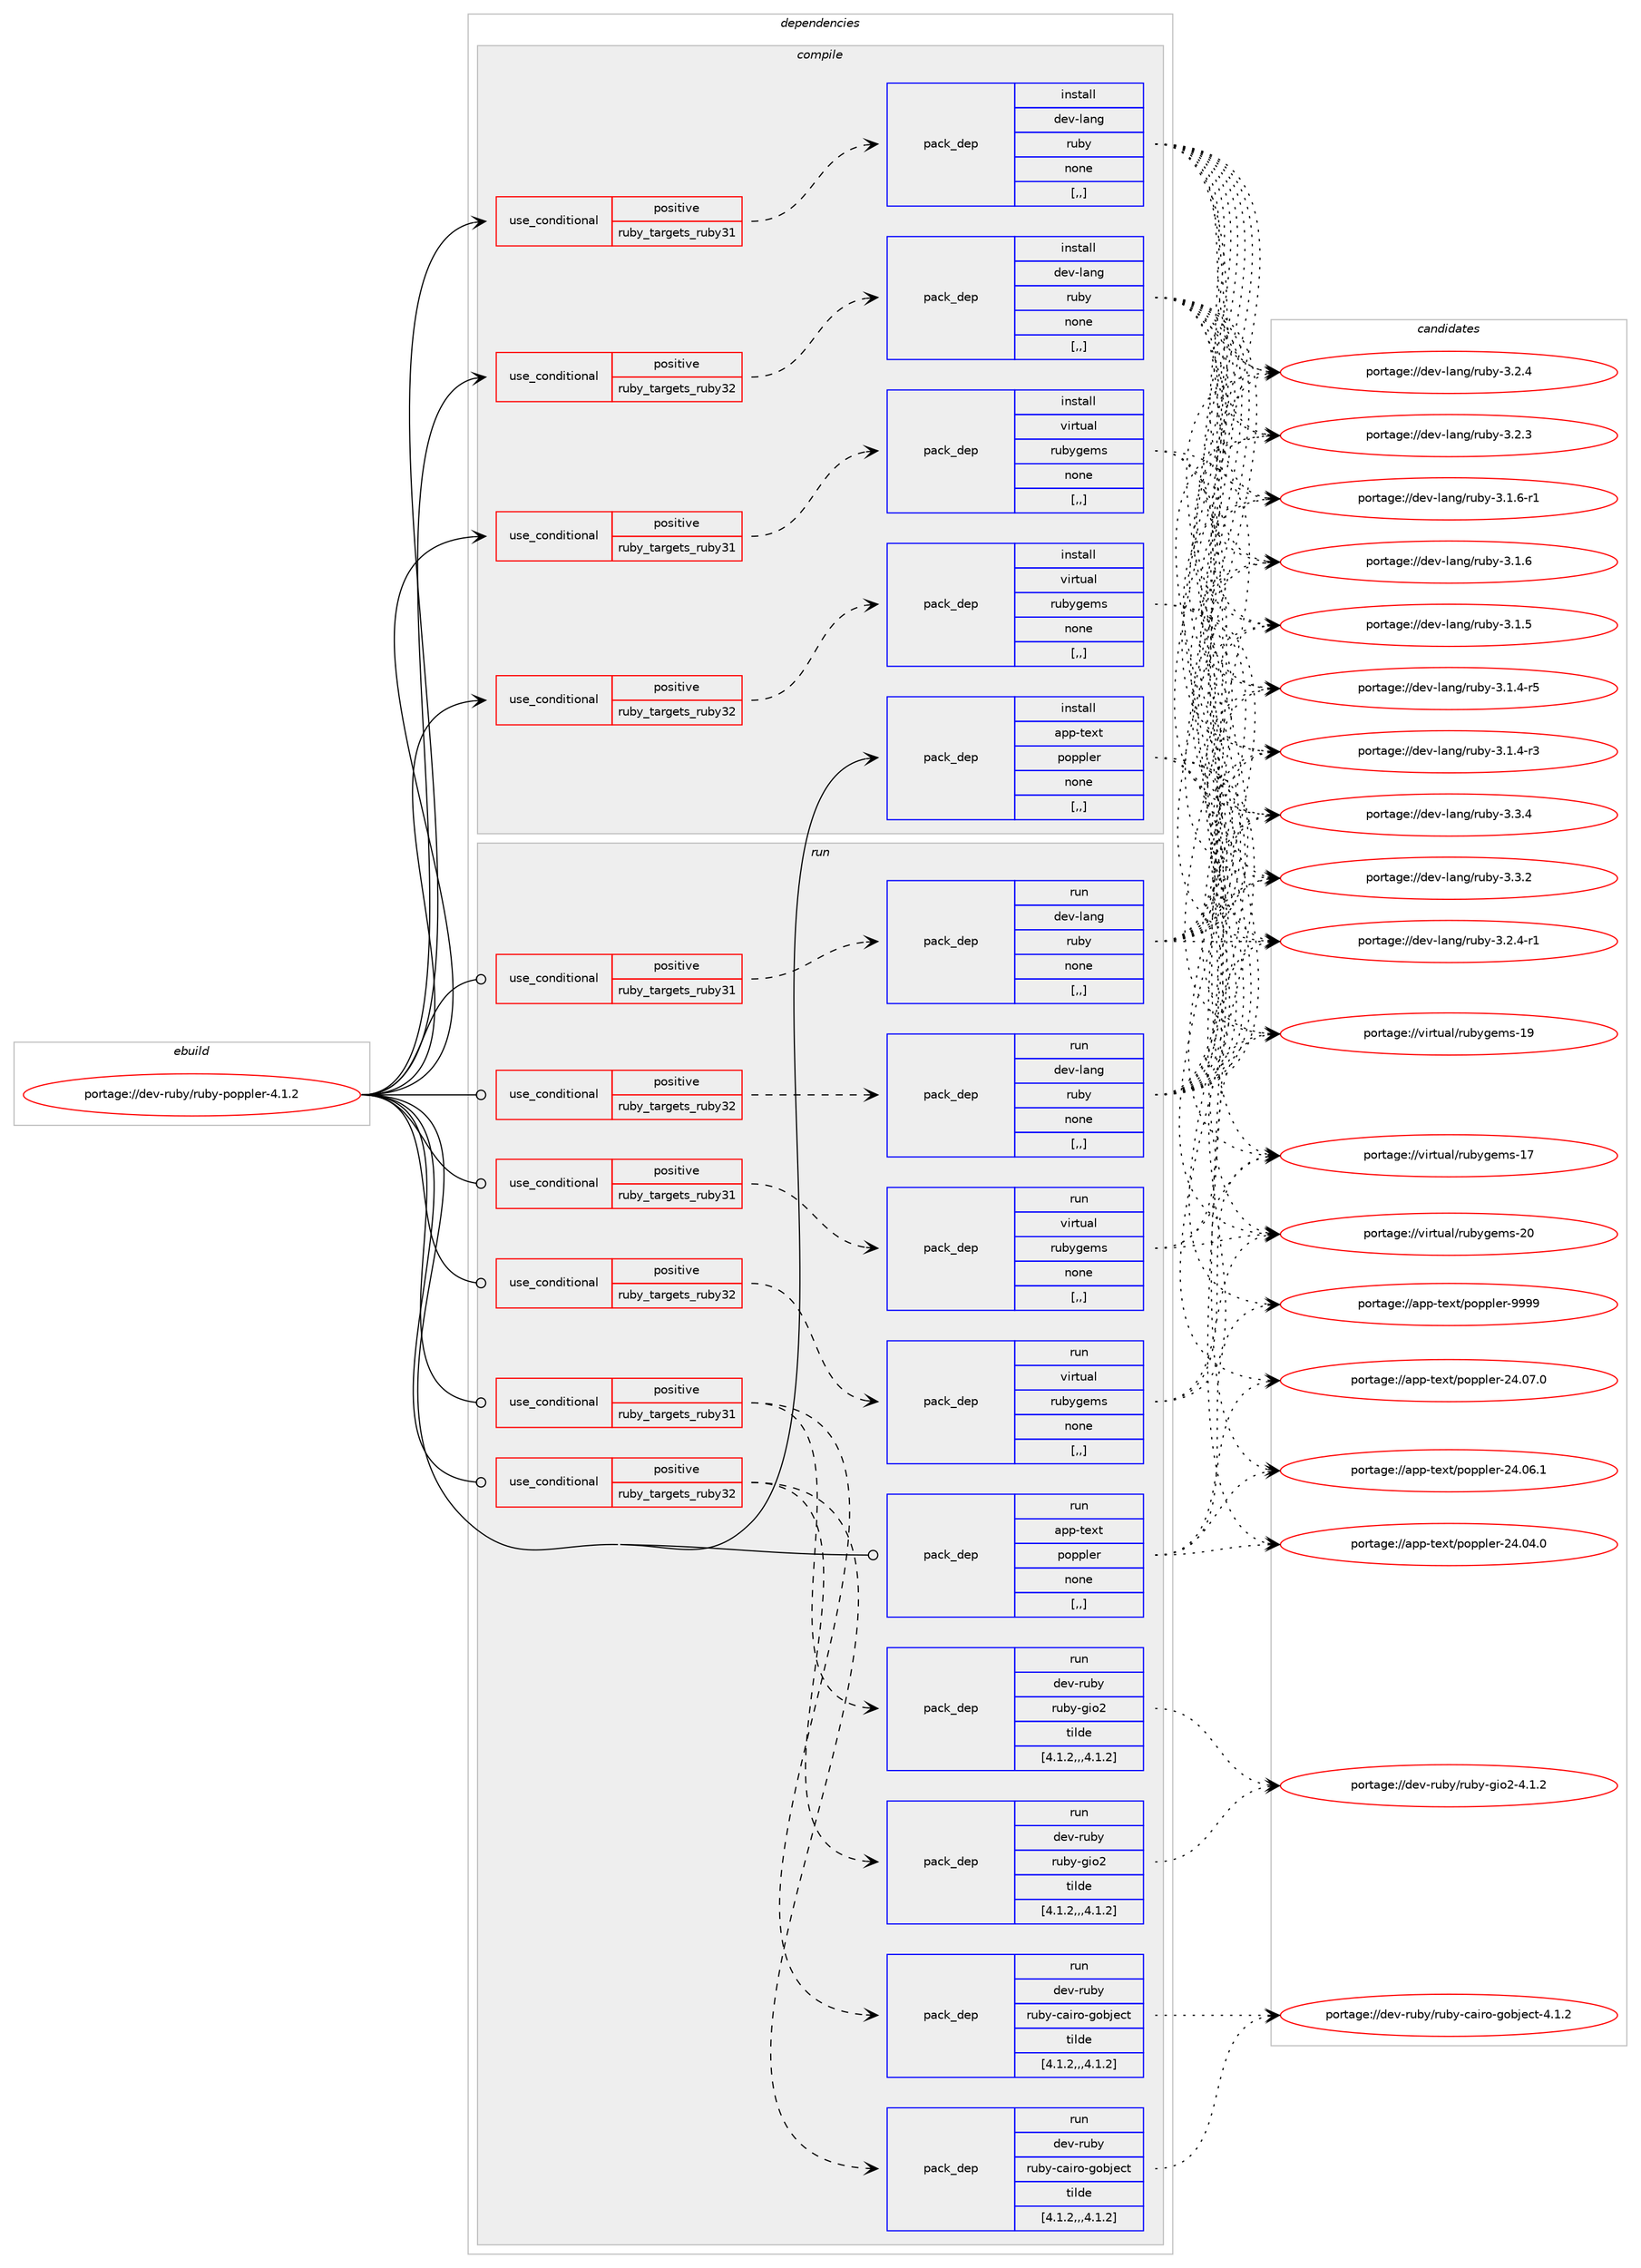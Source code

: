 digraph prolog {

# *************
# Graph options
# *************

newrank=true;
concentrate=true;
compound=true;
graph [rankdir=LR,fontname=Helvetica,fontsize=10,ranksep=1.5];#, ranksep=2.5, nodesep=0.2];
edge  [arrowhead=vee];
node  [fontname=Helvetica,fontsize=10];

# **********
# The ebuild
# **********

subgraph cluster_leftcol {
color=gray;
label=<<i>ebuild</i>>;
id [label="portage://dev-ruby/ruby-poppler-4.1.2", color=red, width=4, href="../dev-ruby/ruby-poppler-4.1.2.svg"];
}

# ****************
# The dependencies
# ****************

subgraph cluster_midcol {
color=gray;
label=<<i>dependencies</i>>;
subgraph cluster_compile {
fillcolor="#eeeeee";
style=filled;
label=<<i>compile</i>>;
subgraph cond55986 {
dependency202046 [label=<<TABLE BORDER="0" CELLBORDER="1" CELLSPACING="0" CELLPADDING="4"><TR><TD ROWSPAN="3" CELLPADDING="10">use_conditional</TD></TR><TR><TD>positive</TD></TR><TR><TD>ruby_targets_ruby31</TD></TR></TABLE>>, shape=none, color=red];
subgraph pack144672 {
dependency202047 [label=<<TABLE BORDER="0" CELLBORDER="1" CELLSPACING="0" CELLPADDING="4" WIDTH="220"><TR><TD ROWSPAN="6" CELLPADDING="30">pack_dep</TD></TR><TR><TD WIDTH="110">install</TD></TR><TR><TD>dev-lang</TD></TR><TR><TD>ruby</TD></TR><TR><TD>none</TD></TR><TR><TD>[,,]</TD></TR></TABLE>>, shape=none, color=blue];
}
dependency202046:e -> dependency202047:w [weight=20,style="dashed",arrowhead="vee"];
}
id:e -> dependency202046:w [weight=20,style="solid",arrowhead="vee"];
subgraph cond55987 {
dependency202048 [label=<<TABLE BORDER="0" CELLBORDER="1" CELLSPACING="0" CELLPADDING="4"><TR><TD ROWSPAN="3" CELLPADDING="10">use_conditional</TD></TR><TR><TD>positive</TD></TR><TR><TD>ruby_targets_ruby31</TD></TR></TABLE>>, shape=none, color=red];
subgraph pack144673 {
dependency202049 [label=<<TABLE BORDER="0" CELLBORDER="1" CELLSPACING="0" CELLPADDING="4" WIDTH="220"><TR><TD ROWSPAN="6" CELLPADDING="30">pack_dep</TD></TR><TR><TD WIDTH="110">install</TD></TR><TR><TD>virtual</TD></TR><TR><TD>rubygems</TD></TR><TR><TD>none</TD></TR><TR><TD>[,,]</TD></TR></TABLE>>, shape=none, color=blue];
}
dependency202048:e -> dependency202049:w [weight=20,style="dashed",arrowhead="vee"];
}
id:e -> dependency202048:w [weight=20,style="solid",arrowhead="vee"];
subgraph cond55988 {
dependency202050 [label=<<TABLE BORDER="0" CELLBORDER="1" CELLSPACING="0" CELLPADDING="4"><TR><TD ROWSPAN="3" CELLPADDING="10">use_conditional</TD></TR><TR><TD>positive</TD></TR><TR><TD>ruby_targets_ruby32</TD></TR></TABLE>>, shape=none, color=red];
subgraph pack144674 {
dependency202051 [label=<<TABLE BORDER="0" CELLBORDER="1" CELLSPACING="0" CELLPADDING="4" WIDTH="220"><TR><TD ROWSPAN="6" CELLPADDING="30">pack_dep</TD></TR><TR><TD WIDTH="110">install</TD></TR><TR><TD>dev-lang</TD></TR><TR><TD>ruby</TD></TR><TR><TD>none</TD></TR><TR><TD>[,,]</TD></TR></TABLE>>, shape=none, color=blue];
}
dependency202050:e -> dependency202051:w [weight=20,style="dashed",arrowhead="vee"];
}
id:e -> dependency202050:w [weight=20,style="solid",arrowhead="vee"];
subgraph cond55989 {
dependency202052 [label=<<TABLE BORDER="0" CELLBORDER="1" CELLSPACING="0" CELLPADDING="4"><TR><TD ROWSPAN="3" CELLPADDING="10">use_conditional</TD></TR><TR><TD>positive</TD></TR><TR><TD>ruby_targets_ruby32</TD></TR></TABLE>>, shape=none, color=red];
subgraph pack144675 {
dependency202053 [label=<<TABLE BORDER="0" CELLBORDER="1" CELLSPACING="0" CELLPADDING="4" WIDTH="220"><TR><TD ROWSPAN="6" CELLPADDING="30">pack_dep</TD></TR><TR><TD WIDTH="110">install</TD></TR><TR><TD>virtual</TD></TR><TR><TD>rubygems</TD></TR><TR><TD>none</TD></TR><TR><TD>[,,]</TD></TR></TABLE>>, shape=none, color=blue];
}
dependency202052:e -> dependency202053:w [weight=20,style="dashed",arrowhead="vee"];
}
id:e -> dependency202052:w [weight=20,style="solid",arrowhead="vee"];
subgraph pack144676 {
dependency202054 [label=<<TABLE BORDER="0" CELLBORDER="1" CELLSPACING="0" CELLPADDING="4" WIDTH="220"><TR><TD ROWSPAN="6" CELLPADDING="30">pack_dep</TD></TR><TR><TD WIDTH="110">install</TD></TR><TR><TD>app-text</TD></TR><TR><TD>poppler</TD></TR><TR><TD>none</TD></TR><TR><TD>[,,]</TD></TR></TABLE>>, shape=none, color=blue];
}
id:e -> dependency202054:w [weight=20,style="solid",arrowhead="vee"];
}
subgraph cluster_compileandrun {
fillcolor="#eeeeee";
style=filled;
label=<<i>compile and run</i>>;
}
subgraph cluster_run {
fillcolor="#eeeeee";
style=filled;
label=<<i>run</i>>;
subgraph cond55990 {
dependency202055 [label=<<TABLE BORDER="0" CELLBORDER="1" CELLSPACING="0" CELLPADDING="4"><TR><TD ROWSPAN="3" CELLPADDING="10">use_conditional</TD></TR><TR><TD>positive</TD></TR><TR><TD>ruby_targets_ruby31</TD></TR></TABLE>>, shape=none, color=red];
subgraph pack144677 {
dependency202056 [label=<<TABLE BORDER="0" CELLBORDER="1" CELLSPACING="0" CELLPADDING="4" WIDTH="220"><TR><TD ROWSPAN="6" CELLPADDING="30">pack_dep</TD></TR><TR><TD WIDTH="110">run</TD></TR><TR><TD>dev-lang</TD></TR><TR><TD>ruby</TD></TR><TR><TD>none</TD></TR><TR><TD>[,,]</TD></TR></TABLE>>, shape=none, color=blue];
}
dependency202055:e -> dependency202056:w [weight=20,style="dashed",arrowhead="vee"];
}
id:e -> dependency202055:w [weight=20,style="solid",arrowhead="odot"];
subgraph cond55991 {
dependency202057 [label=<<TABLE BORDER="0" CELLBORDER="1" CELLSPACING="0" CELLPADDING="4"><TR><TD ROWSPAN="3" CELLPADDING="10">use_conditional</TD></TR><TR><TD>positive</TD></TR><TR><TD>ruby_targets_ruby31</TD></TR></TABLE>>, shape=none, color=red];
subgraph pack144678 {
dependency202058 [label=<<TABLE BORDER="0" CELLBORDER="1" CELLSPACING="0" CELLPADDING="4" WIDTH="220"><TR><TD ROWSPAN="6" CELLPADDING="30">pack_dep</TD></TR><TR><TD WIDTH="110">run</TD></TR><TR><TD>dev-ruby</TD></TR><TR><TD>ruby-cairo-gobject</TD></TR><TR><TD>tilde</TD></TR><TR><TD>[4.1.2,,,4.1.2]</TD></TR></TABLE>>, shape=none, color=blue];
}
dependency202057:e -> dependency202058:w [weight=20,style="dashed",arrowhead="vee"];
subgraph pack144679 {
dependency202059 [label=<<TABLE BORDER="0" CELLBORDER="1" CELLSPACING="0" CELLPADDING="4" WIDTH="220"><TR><TD ROWSPAN="6" CELLPADDING="30">pack_dep</TD></TR><TR><TD WIDTH="110">run</TD></TR><TR><TD>dev-ruby</TD></TR><TR><TD>ruby-gio2</TD></TR><TR><TD>tilde</TD></TR><TR><TD>[4.1.2,,,4.1.2]</TD></TR></TABLE>>, shape=none, color=blue];
}
dependency202057:e -> dependency202059:w [weight=20,style="dashed",arrowhead="vee"];
}
id:e -> dependency202057:w [weight=20,style="solid",arrowhead="odot"];
subgraph cond55992 {
dependency202060 [label=<<TABLE BORDER="0" CELLBORDER="1" CELLSPACING="0" CELLPADDING="4"><TR><TD ROWSPAN="3" CELLPADDING="10">use_conditional</TD></TR><TR><TD>positive</TD></TR><TR><TD>ruby_targets_ruby31</TD></TR></TABLE>>, shape=none, color=red];
subgraph pack144680 {
dependency202061 [label=<<TABLE BORDER="0" CELLBORDER="1" CELLSPACING="0" CELLPADDING="4" WIDTH="220"><TR><TD ROWSPAN="6" CELLPADDING="30">pack_dep</TD></TR><TR><TD WIDTH="110">run</TD></TR><TR><TD>virtual</TD></TR><TR><TD>rubygems</TD></TR><TR><TD>none</TD></TR><TR><TD>[,,]</TD></TR></TABLE>>, shape=none, color=blue];
}
dependency202060:e -> dependency202061:w [weight=20,style="dashed",arrowhead="vee"];
}
id:e -> dependency202060:w [weight=20,style="solid",arrowhead="odot"];
subgraph cond55993 {
dependency202062 [label=<<TABLE BORDER="0" CELLBORDER="1" CELLSPACING="0" CELLPADDING="4"><TR><TD ROWSPAN="3" CELLPADDING="10">use_conditional</TD></TR><TR><TD>positive</TD></TR><TR><TD>ruby_targets_ruby32</TD></TR></TABLE>>, shape=none, color=red];
subgraph pack144681 {
dependency202063 [label=<<TABLE BORDER="0" CELLBORDER="1" CELLSPACING="0" CELLPADDING="4" WIDTH="220"><TR><TD ROWSPAN="6" CELLPADDING="30">pack_dep</TD></TR><TR><TD WIDTH="110">run</TD></TR><TR><TD>dev-lang</TD></TR><TR><TD>ruby</TD></TR><TR><TD>none</TD></TR><TR><TD>[,,]</TD></TR></TABLE>>, shape=none, color=blue];
}
dependency202062:e -> dependency202063:w [weight=20,style="dashed",arrowhead="vee"];
}
id:e -> dependency202062:w [weight=20,style="solid",arrowhead="odot"];
subgraph cond55994 {
dependency202064 [label=<<TABLE BORDER="0" CELLBORDER="1" CELLSPACING="0" CELLPADDING="4"><TR><TD ROWSPAN="3" CELLPADDING="10">use_conditional</TD></TR><TR><TD>positive</TD></TR><TR><TD>ruby_targets_ruby32</TD></TR></TABLE>>, shape=none, color=red];
subgraph pack144682 {
dependency202065 [label=<<TABLE BORDER="0" CELLBORDER="1" CELLSPACING="0" CELLPADDING="4" WIDTH="220"><TR><TD ROWSPAN="6" CELLPADDING="30">pack_dep</TD></TR><TR><TD WIDTH="110">run</TD></TR><TR><TD>dev-ruby</TD></TR><TR><TD>ruby-cairo-gobject</TD></TR><TR><TD>tilde</TD></TR><TR><TD>[4.1.2,,,4.1.2]</TD></TR></TABLE>>, shape=none, color=blue];
}
dependency202064:e -> dependency202065:w [weight=20,style="dashed",arrowhead="vee"];
subgraph pack144683 {
dependency202066 [label=<<TABLE BORDER="0" CELLBORDER="1" CELLSPACING="0" CELLPADDING="4" WIDTH="220"><TR><TD ROWSPAN="6" CELLPADDING="30">pack_dep</TD></TR><TR><TD WIDTH="110">run</TD></TR><TR><TD>dev-ruby</TD></TR><TR><TD>ruby-gio2</TD></TR><TR><TD>tilde</TD></TR><TR><TD>[4.1.2,,,4.1.2]</TD></TR></TABLE>>, shape=none, color=blue];
}
dependency202064:e -> dependency202066:w [weight=20,style="dashed",arrowhead="vee"];
}
id:e -> dependency202064:w [weight=20,style="solid",arrowhead="odot"];
subgraph cond55995 {
dependency202067 [label=<<TABLE BORDER="0" CELLBORDER="1" CELLSPACING="0" CELLPADDING="4"><TR><TD ROWSPAN="3" CELLPADDING="10">use_conditional</TD></TR><TR><TD>positive</TD></TR><TR><TD>ruby_targets_ruby32</TD></TR></TABLE>>, shape=none, color=red];
subgraph pack144684 {
dependency202068 [label=<<TABLE BORDER="0" CELLBORDER="1" CELLSPACING="0" CELLPADDING="4" WIDTH="220"><TR><TD ROWSPAN="6" CELLPADDING="30">pack_dep</TD></TR><TR><TD WIDTH="110">run</TD></TR><TR><TD>virtual</TD></TR><TR><TD>rubygems</TD></TR><TR><TD>none</TD></TR><TR><TD>[,,]</TD></TR></TABLE>>, shape=none, color=blue];
}
dependency202067:e -> dependency202068:w [weight=20,style="dashed",arrowhead="vee"];
}
id:e -> dependency202067:w [weight=20,style="solid",arrowhead="odot"];
subgraph pack144685 {
dependency202069 [label=<<TABLE BORDER="0" CELLBORDER="1" CELLSPACING="0" CELLPADDING="4" WIDTH="220"><TR><TD ROWSPAN="6" CELLPADDING="30">pack_dep</TD></TR><TR><TD WIDTH="110">run</TD></TR><TR><TD>app-text</TD></TR><TR><TD>poppler</TD></TR><TR><TD>none</TD></TR><TR><TD>[,,]</TD></TR></TABLE>>, shape=none, color=blue];
}
id:e -> dependency202069:w [weight=20,style="solid",arrowhead="odot"];
}
}

# **************
# The candidates
# **************

subgraph cluster_choices {
rank=same;
color=gray;
label=<<i>candidates</i>>;

subgraph choice144672 {
color=black;
nodesep=1;
choice10010111845108971101034711411798121455146514652 [label="portage://dev-lang/ruby-3.3.4", color=red, width=4,href="../dev-lang/ruby-3.3.4.svg"];
choice10010111845108971101034711411798121455146514650 [label="portage://dev-lang/ruby-3.3.2", color=red, width=4,href="../dev-lang/ruby-3.3.2.svg"];
choice100101118451089711010347114117981214551465046524511449 [label="portage://dev-lang/ruby-3.2.4-r1", color=red, width=4,href="../dev-lang/ruby-3.2.4-r1.svg"];
choice10010111845108971101034711411798121455146504652 [label="portage://dev-lang/ruby-3.2.4", color=red, width=4,href="../dev-lang/ruby-3.2.4.svg"];
choice10010111845108971101034711411798121455146504651 [label="portage://dev-lang/ruby-3.2.3", color=red, width=4,href="../dev-lang/ruby-3.2.3.svg"];
choice100101118451089711010347114117981214551464946544511449 [label="portage://dev-lang/ruby-3.1.6-r1", color=red, width=4,href="../dev-lang/ruby-3.1.6-r1.svg"];
choice10010111845108971101034711411798121455146494654 [label="portage://dev-lang/ruby-3.1.6", color=red, width=4,href="../dev-lang/ruby-3.1.6.svg"];
choice10010111845108971101034711411798121455146494653 [label="portage://dev-lang/ruby-3.1.5", color=red, width=4,href="../dev-lang/ruby-3.1.5.svg"];
choice100101118451089711010347114117981214551464946524511453 [label="portage://dev-lang/ruby-3.1.4-r5", color=red, width=4,href="../dev-lang/ruby-3.1.4-r5.svg"];
choice100101118451089711010347114117981214551464946524511451 [label="portage://dev-lang/ruby-3.1.4-r3", color=red, width=4,href="../dev-lang/ruby-3.1.4-r3.svg"];
dependency202047:e -> choice10010111845108971101034711411798121455146514652:w [style=dotted,weight="100"];
dependency202047:e -> choice10010111845108971101034711411798121455146514650:w [style=dotted,weight="100"];
dependency202047:e -> choice100101118451089711010347114117981214551465046524511449:w [style=dotted,weight="100"];
dependency202047:e -> choice10010111845108971101034711411798121455146504652:w [style=dotted,weight="100"];
dependency202047:e -> choice10010111845108971101034711411798121455146504651:w [style=dotted,weight="100"];
dependency202047:e -> choice100101118451089711010347114117981214551464946544511449:w [style=dotted,weight="100"];
dependency202047:e -> choice10010111845108971101034711411798121455146494654:w [style=dotted,weight="100"];
dependency202047:e -> choice10010111845108971101034711411798121455146494653:w [style=dotted,weight="100"];
dependency202047:e -> choice100101118451089711010347114117981214551464946524511453:w [style=dotted,weight="100"];
dependency202047:e -> choice100101118451089711010347114117981214551464946524511451:w [style=dotted,weight="100"];
}
subgraph choice144673 {
color=black;
nodesep=1;
choice118105114116117971084711411798121103101109115455048 [label="portage://virtual/rubygems-20", color=red, width=4,href="../virtual/rubygems-20.svg"];
choice118105114116117971084711411798121103101109115454957 [label="portage://virtual/rubygems-19", color=red, width=4,href="../virtual/rubygems-19.svg"];
choice118105114116117971084711411798121103101109115454955 [label="portage://virtual/rubygems-17", color=red, width=4,href="../virtual/rubygems-17.svg"];
dependency202049:e -> choice118105114116117971084711411798121103101109115455048:w [style=dotted,weight="100"];
dependency202049:e -> choice118105114116117971084711411798121103101109115454957:w [style=dotted,weight="100"];
dependency202049:e -> choice118105114116117971084711411798121103101109115454955:w [style=dotted,weight="100"];
}
subgraph choice144674 {
color=black;
nodesep=1;
choice10010111845108971101034711411798121455146514652 [label="portage://dev-lang/ruby-3.3.4", color=red, width=4,href="../dev-lang/ruby-3.3.4.svg"];
choice10010111845108971101034711411798121455146514650 [label="portage://dev-lang/ruby-3.3.2", color=red, width=4,href="../dev-lang/ruby-3.3.2.svg"];
choice100101118451089711010347114117981214551465046524511449 [label="portage://dev-lang/ruby-3.2.4-r1", color=red, width=4,href="../dev-lang/ruby-3.2.4-r1.svg"];
choice10010111845108971101034711411798121455146504652 [label="portage://dev-lang/ruby-3.2.4", color=red, width=4,href="../dev-lang/ruby-3.2.4.svg"];
choice10010111845108971101034711411798121455146504651 [label="portage://dev-lang/ruby-3.2.3", color=red, width=4,href="../dev-lang/ruby-3.2.3.svg"];
choice100101118451089711010347114117981214551464946544511449 [label="portage://dev-lang/ruby-3.1.6-r1", color=red, width=4,href="../dev-lang/ruby-3.1.6-r1.svg"];
choice10010111845108971101034711411798121455146494654 [label="portage://dev-lang/ruby-3.1.6", color=red, width=4,href="../dev-lang/ruby-3.1.6.svg"];
choice10010111845108971101034711411798121455146494653 [label="portage://dev-lang/ruby-3.1.5", color=red, width=4,href="../dev-lang/ruby-3.1.5.svg"];
choice100101118451089711010347114117981214551464946524511453 [label="portage://dev-lang/ruby-3.1.4-r5", color=red, width=4,href="../dev-lang/ruby-3.1.4-r5.svg"];
choice100101118451089711010347114117981214551464946524511451 [label="portage://dev-lang/ruby-3.1.4-r3", color=red, width=4,href="../dev-lang/ruby-3.1.4-r3.svg"];
dependency202051:e -> choice10010111845108971101034711411798121455146514652:w [style=dotted,weight="100"];
dependency202051:e -> choice10010111845108971101034711411798121455146514650:w [style=dotted,weight="100"];
dependency202051:e -> choice100101118451089711010347114117981214551465046524511449:w [style=dotted,weight="100"];
dependency202051:e -> choice10010111845108971101034711411798121455146504652:w [style=dotted,weight="100"];
dependency202051:e -> choice10010111845108971101034711411798121455146504651:w [style=dotted,weight="100"];
dependency202051:e -> choice100101118451089711010347114117981214551464946544511449:w [style=dotted,weight="100"];
dependency202051:e -> choice10010111845108971101034711411798121455146494654:w [style=dotted,weight="100"];
dependency202051:e -> choice10010111845108971101034711411798121455146494653:w [style=dotted,weight="100"];
dependency202051:e -> choice100101118451089711010347114117981214551464946524511453:w [style=dotted,weight="100"];
dependency202051:e -> choice100101118451089711010347114117981214551464946524511451:w [style=dotted,weight="100"];
}
subgraph choice144675 {
color=black;
nodesep=1;
choice118105114116117971084711411798121103101109115455048 [label="portage://virtual/rubygems-20", color=red, width=4,href="../virtual/rubygems-20.svg"];
choice118105114116117971084711411798121103101109115454957 [label="portage://virtual/rubygems-19", color=red, width=4,href="../virtual/rubygems-19.svg"];
choice118105114116117971084711411798121103101109115454955 [label="portage://virtual/rubygems-17", color=red, width=4,href="../virtual/rubygems-17.svg"];
dependency202053:e -> choice118105114116117971084711411798121103101109115455048:w [style=dotted,weight="100"];
dependency202053:e -> choice118105114116117971084711411798121103101109115454957:w [style=dotted,weight="100"];
dependency202053:e -> choice118105114116117971084711411798121103101109115454955:w [style=dotted,weight="100"];
}
subgraph choice144676 {
color=black;
nodesep=1;
choice9711211245116101120116471121111121121081011144557575757 [label="portage://app-text/poppler-9999", color=red, width=4,href="../app-text/poppler-9999.svg"];
choice9711211245116101120116471121111121121081011144550524648554648 [label="portage://app-text/poppler-24.07.0", color=red, width=4,href="../app-text/poppler-24.07.0.svg"];
choice9711211245116101120116471121111121121081011144550524648544649 [label="portage://app-text/poppler-24.06.1", color=red, width=4,href="../app-text/poppler-24.06.1.svg"];
choice9711211245116101120116471121111121121081011144550524648524648 [label="portage://app-text/poppler-24.04.0", color=red, width=4,href="../app-text/poppler-24.04.0.svg"];
dependency202054:e -> choice9711211245116101120116471121111121121081011144557575757:w [style=dotted,weight="100"];
dependency202054:e -> choice9711211245116101120116471121111121121081011144550524648554648:w [style=dotted,weight="100"];
dependency202054:e -> choice9711211245116101120116471121111121121081011144550524648544649:w [style=dotted,weight="100"];
dependency202054:e -> choice9711211245116101120116471121111121121081011144550524648524648:w [style=dotted,weight="100"];
}
subgraph choice144677 {
color=black;
nodesep=1;
choice10010111845108971101034711411798121455146514652 [label="portage://dev-lang/ruby-3.3.4", color=red, width=4,href="../dev-lang/ruby-3.3.4.svg"];
choice10010111845108971101034711411798121455146514650 [label="portage://dev-lang/ruby-3.3.2", color=red, width=4,href="../dev-lang/ruby-3.3.2.svg"];
choice100101118451089711010347114117981214551465046524511449 [label="portage://dev-lang/ruby-3.2.4-r1", color=red, width=4,href="../dev-lang/ruby-3.2.4-r1.svg"];
choice10010111845108971101034711411798121455146504652 [label="portage://dev-lang/ruby-3.2.4", color=red, width=4,href="../dev-lang/ruby-3.2.4.svg"];
choice10010111845108971101034711411798121455146504651 [label="portage://dev-lang/ruby-3.2.3", color=red, width=4,href="../dev-lang/ruby-3.2.3.svg"];
choice100101118451089711010347114117981214551464946544511449 [label="portage://dev-lang/ruby-3.1.6-r1", color=red, width=4,href="../dev-lang/ruby-3.1.6-r1.svg"];
choice10010111845108971101034711411798121455146494654 [label="portage://dev-lang/ruby-3.1.6", color=red, width=4,href="../dev-lang/ruby-3.1.6.svg"];
choice10010111845108971101034711411798121455146494653 [label="portage://dev-lang/ruby-3.1.5", color=red, width=4,href="../dev-lang/ruby-3.1.5.svg"];
choice100101118451089711010347114117981214551464946524511453 [label="portage://dev-lang/ruby-3.1.4-r5", color=red, width=4,href="../dev-lang/ruby-3.1.4-r5.svg"];
choice100101118451089711010347114117981214551464946524511451 [label="portage://dev-lang/ruby-3.1.4-r3", color=red, width=4,href="../dev-lang/ruby-3.1.4-r3.svg"];
dependency202056:e -> choice10010111845108971101034711411798121455146514652:w [style=dotted,weight="100"];
dependency202056:e -> choice10010111845108971101034711411798121455146514650:w [style=dotted,weight="100"];
dependency202056:e -> choice100101118451089711010347114117981214551465046524511449:w [style=dotted,weight="100"];
dependency202056:e -> choice10010111845108971101034711411798121455146504652:w [style=dotted,weight="100"];
dependency202056:e -> choice10010111845108971101034711411798121455146504651:w [style=dotted,weight="100"];
dependency202056:e -> choice100101118451089711010347114117981214551464946544511449:w [style=dotted,weight="100"];
dependency202056:e -> choice10010111845108971101034711411798121455146494654:w [style=dotted,weight="100"];
dependency202056:e -> choice10010111845108971101034711411798121455146494653:w [style=dotted,weight="100"];
dependency202056:e -> choice100101118451089711010347114117981214551464946524511453:w [style=dotted,weight="100"];
dependency202056:e -> choice100101118451089711010347114117981214551464946524511451:w [style=dotted,weight="100"];
}
subgraph choice144678 {
color=black;
nodesep=1;
choice10010111845114117981214711411798121459997105114111451031119810610199116455246494650 [label="portage://dev-ruby/ruby-cairo-gobject-4.1.2", color=red, width=4,href="../dev-ruby/ruby-cairo-gobject-4.1.2.svg"];
dependency202058:e -> choice10010111845114117981214711411798121459997105114111451031119810610199116455246494650:w [style=dotted,weight="100"];
}
subgraph choice144679 {
color=black;
nodesep=1;
choice100101118451141179812147114117981214510310511150455246494650 [label="portage://dev-ruby/ruby-gio2-4.1.2", color=red, width=4,href="../dev-ruby/ruby-gio2-4.1.2.svg"];
dependency202059:e -> choice100101118451141179812147114117981214510310511150455246494650:w [style=dotted,weight="100"];
}
subgraph choice144680 {
color=black;
nodesep=1;
choice118105114116117971084711411798121103101109115455048 [label="portage://virtual/rubygems-20", color=red, width=4,href="../virtual/rubygems-20.svg"];
choice118105114116117971084711411798121103101109115454957 [label="portage://virtual/rubygems-19", color=red, width=4,href="../virtual/rubygems-19.svg"];
choice118105114116117971084711411798121103101109115454955 [label="portage://virtual/rubygems-17", color=red, width=4,href="../virtual/rubygems-17.svg"];
dependency202061:e -> choice118105114116117971084711411798121103101109115455048:w [style=dotted,weight="100"];
dependency202061:e -> choice118105114116117971084711411798121103101109115454957:w [style=dotted,weight="100"];
dependency202061:e -> choice118105114116117971084711411798121103101109115454955:w [style=dotted,weight="100"];
}
subgraph choice144681 {
color=black;
nodesep=1;
choice10010111845108971101034711411798121455146514652 [label="portage://dev-lang/ruby-3.3.4", color=red, width=4,href="../dev-lang/ruby-3.3.4.svg"];
choice10010111845108971101034711411798121455146514650 [label="portage://dev-lang/ruby-3.3.2", color=red, width=4,href="../dev-lang/ruby-3.3.2.svg"];
choice100101118451089711010347114117981214551465046524511449 [label="portage://dev-lang/ruby-3.2.4-r1", color=red, width=4,href="../dev-lang/ruby-3.2.4-r1.svg"];
choice10010111845108971101034711411798121455146504652 [label="portage://dev-lang/ruby-3.2.4", color=red, width=4,href="../dev-lang/ruby-3.2.4.svg"];
choice10010111845108971101034711411798121455146504651 [label="portage://dev-lang/ruby-3.2.3", color=red, width=4,href="../dev-lang/ruby-3.2.3.svg"];
choice100101118451089711010347114117981214551464946544511449 [label="portage://dev-lang/ruby-3.1.6-r1", color=red, width=4,href="../dev-lang/ruby-3.1.6-r1.svg"];
choice10010111845108971101034711411798121455146494654 [label="portage://dev-lang/ruby-3.1.6", color=red, width=4,href="../dev-lang/ruby-3.1.6.svg"];
choice10010111845108971101034711411798121455146494653 [label="portage://dev-lang/ruby-3.1.5", color=red, width=4,href="../dev-lang/ruby-3.1.5.svg"];
choice100101118451089711010347114117981214551464946524511453 [label="portage://dev-lang/ruby-3.1.4-r5", color=red, width=4,href="../dev-lang/ruby-3.1.4-r5.svg"];
choice100101118451089711010347114117981214551464946524511451 [label="portage://dev-lang/ruby-3.1.4-r3", color=red, width=4,href="../dev-lang/ruby-3.1.4-r3.svg"];
dependency202063:e -> choice10010111845108971101034711411798121455146514652:w [style=dotted,weight="100"];
dependency202063:e -> choice10010111845108971101034711411798121455146514650:w [style=dotted,weight="100"];
dependency202063:e -> choice100101118451089711010347114117981214551465046524511449:w [style=dotted,weight="100"];
dependency202063:e -> choice10010111845108971101034711411798121455146504652:w [style=dotted,weight="100"];
dependency202063:e -> choice10010111845108971101034711411798121455146504651:w [style=dotted,weight="100"];
dependency202063:e -> choice100101118451089711010347114117981214551464946544511449:w [style=dotted,weight="100"];
dependency202063:e -> choice10010111845108971101034711411798121455146494654:w [style=dotted,weight="100"];
dependency202063:e -> choice10010111845108971101034711411798121455146494653:w [style=dotted,weight="100"];
dependency202063:e -> choice100101118451089711010347114117981214551464946524511453:w [style=dotted,weight="100"];
dependency202063:e -> choice100101118451089711010347114117981214551464946524511451:w [style=dotted,weight="100"];
}
subgraph choice144682 {
color=black;
nodesep=1;
choice10010111845114117981214711411798121459997105114111451031119810610199116455246494650 [label="portage://dev-ruby/ruby-cairo-gobject-4.1.2", color=red, width=4,href="../dev-ruby/ruby-cairo-gobject-4.1.2.svg"];
dependency202065:e -> choice10010111845114117981214711411798121459997105114111451031119810610199116455246494650:w [style=dotted,weight="100"];
}
subgraph choice144683 {
color=black;
nodesep=1;
choice100101118451141179812147114117981214510310511150455246494650 [label="portage://dev-ruby/ruby-gio2-4.1.2", color=red, width=4,href="../dev-ruby/ruby-gio2-4.1.2.svg"];
dependency202066:e -> choice100101118451141179812147114117981214510310511150455246494650:w [style=dotted,weight="100"];
}
subgraph choice144684 {
color=black;
nodesep=1;
choice118105114116117971084711411798121103101109115455048 [label="portage://virtual/rubygems-20", color=red, width=4,href="../virtual/rubygems-20.svg"];
choice118105114116117971084711411798121103101109115454957 [label="portage://virtual/rubygems-19", color=red, width=4,href="../virtual/rubygems-19.svg"];
choice118105114116117971084711411798121103101109115454955 [label="portage://virtual/rubygems-17", color=red, width=4,href="../virtual/rubygems-17.svg"];
dependency202068:e -> choice118105114116117971084711411798121103101109115455048:w [style=dotted,weight="100"];
dependency202068:e -> choice118105114116117971084711411798121103101109115454957:w [style=dotted,weight="100"];
dependency202068:e -> choice118105114116117971084711411798121103101109115454955:w [style=dotted,weight="100"];
}
subgraph choice144685 {
color=black;
nodesep=1;
choice9711211245116101120116471121111121121081011144557575757 [label="portage://app-text/poppler-9999", color=red, width=4,href="../app-text/poppler-9999.svg"];
choice9711211245116101120116471121111121121081011144550524648554648 [label="portage://app-text/poppler-24.07.0", color=red, width=4,href="../app-text/poppler-24.07.0.svg"];
choice9711211245116101120116471121111121121081011144550524648544649 [label="portage://app-text/poppler-24.06.1", color=red, width=4,href="../app-text/poppler-24.06.1.svg"];
choice9711211245116101120116471121111121121081011144550524648524648 [label="portage://app-text/poppler-24.04.0", color=red, width=4,href="../app-text/poppler-24.04.0.svg"];
dependency202069:e -> choice9711211245116101120116471121111121121081011144557575757:w [style=dotted,weight="100"];
dependency202069:e -> choice9711211245116101120116471121111121121081011144550524648554648:w [style=dotted,weight="100"];
dependency202069:e -> choice9711211245116101120116471121111121121081011144550524648544649:w [style=dotted,weight="100"];
dependency202069:e -> choice9711211245116101120116471121111121121081011144550524648524648:w [style=dotted,weight="100"];
}
}

}
